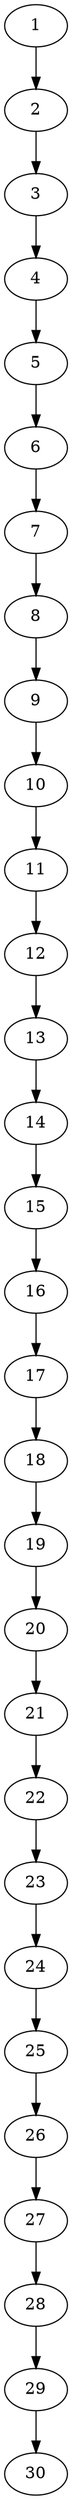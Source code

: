 // DAG automatically generated by daggen at Thu Oct  3 14:04:17 2019
// ./daggen --dot -n 30 --ccr 0.3 --fat 0.1 --regular 0.9 --density 0.6 --mindata 5242880 --maxdata 52428800 
digraph G {
  1 [size="157552640", alpha="0.03", expect_size="47265792"] 
  1 -> 2 [size ="47265792"]
  2 [size="54200320", alpha="0.05", expect_size="16260096"] 
  2 -> 3 [size ="16260096"]
  3 [size="138441387", alpha="0.07", expect_size="41532416"] 
  3 -> 4 [size ="41532416"]
  4 [size="154685440", alpha="0.05", expect_size="46405632"] 
  4 -> 5 [size ="46405632"]
  5 [size="66013867", alpha="0.16", expect_size="19804160"] 
  5 -> 6 [size ="19804160"]
  6 [size="24221013", alpha="0.03", expect_size="7266304"] 
  6 -> 7 [size ="7266304"]
  7 [size="44175360", alpha="0.05", expect_size="13252608"] 
  7 -> 8 [size ="13252608"]
  8 [size="116312747", alpha="0.10", expect_size="34893824"] 
  8 -> 9 [size ="34893824"]
  9 [size="104925867", alpha="0.10", expect_size="31477760"] 
  9 -> 10 [size ="31477760"]
  10 [size="99174400", alpha="0.19", expect_size="29752320"] 
  10 -> 11 [size ="29752320"]
  11 [size="67962880", alpha="0.13", expect_size="20388864"] 
  11 -> 12 [size ="20388864"]
  12 [size="95337813", alpha="0.19", expect_size="28601344"] 
  12 -> 13 [size ="28601344"]
  13 [size="137314987", alpha="0.03", expect_size="41194496"] 
  13 -> 14 [size ="41194496"]
  14 [size="33716907", alpha="0.09", expect_size="10115072"] 
  14 -> 15 [size ="10115072"]
  15 [size="69635413", alpha="0.10", expect_size="20890624"] 
  15 -> 16 [size ="20890624"]
  16 [size="40243200", alpha="0.15", expect_size="12072960"] 
  16 -> 17 [size ="12072960"]
  17 [size="60805120", alpha="0.09", expect_size="18241536"] 
  17 -> 18 [size ="18241536"]
  18 [size="98672640", alpha="0.12", expect_size="29601792"] 
  18 -> 19 [size ="29601792"]
  19 [size="174650027", alpha="0.16", expect_size="52395008"] 
  19 -> 20 [size ="52395008"]
  20 [size="95429973", alpha="0.13", expect_size="28628992"] 
  20 -> 21 [size ="28628992"]
  21 [size="91265707", alpha="0.08", expect_size="27379712"] 
  21 -> 22 [size ="27379712"]
  22 [size="34129920", alpha="0.08", expect_size="10238976"] 
  22 -> 23 [size ="10238976"]
  23 [size="29904213", alpha="0.03", expect_size="8971264"] 
  23 -> 24 [size ="8971264"]
  24 [size="54545067", alpha="0.16", expect_size="16363520"] 
  24 -> 25 [size ="16363520"]
  25 [size="123562667", alpha="0.15", expect_size="37068800"] 
  25 -> 26 [size ="37068800"]
  26 [size="42922667", alpha="0.15", expect_size="12876800"] 
  26 -> 27 [size ="12876800"]
  27 [size="160293547", alpha="0.18", expect_size="48088064"] 
  27 -> 28 [size ="48088064"]
  28 [size="76209493", alpha="0.13", expect_size="22862848"] 
  28 -> 29 [size ="22862848"]
  29 [size="168151040", alpha="0.00", expect_size="50445312"] 
  29 -> 30 [size ="50445312"]
  30 [size="135799467", alpha="0.17", expect_size="40739840"] 
}
